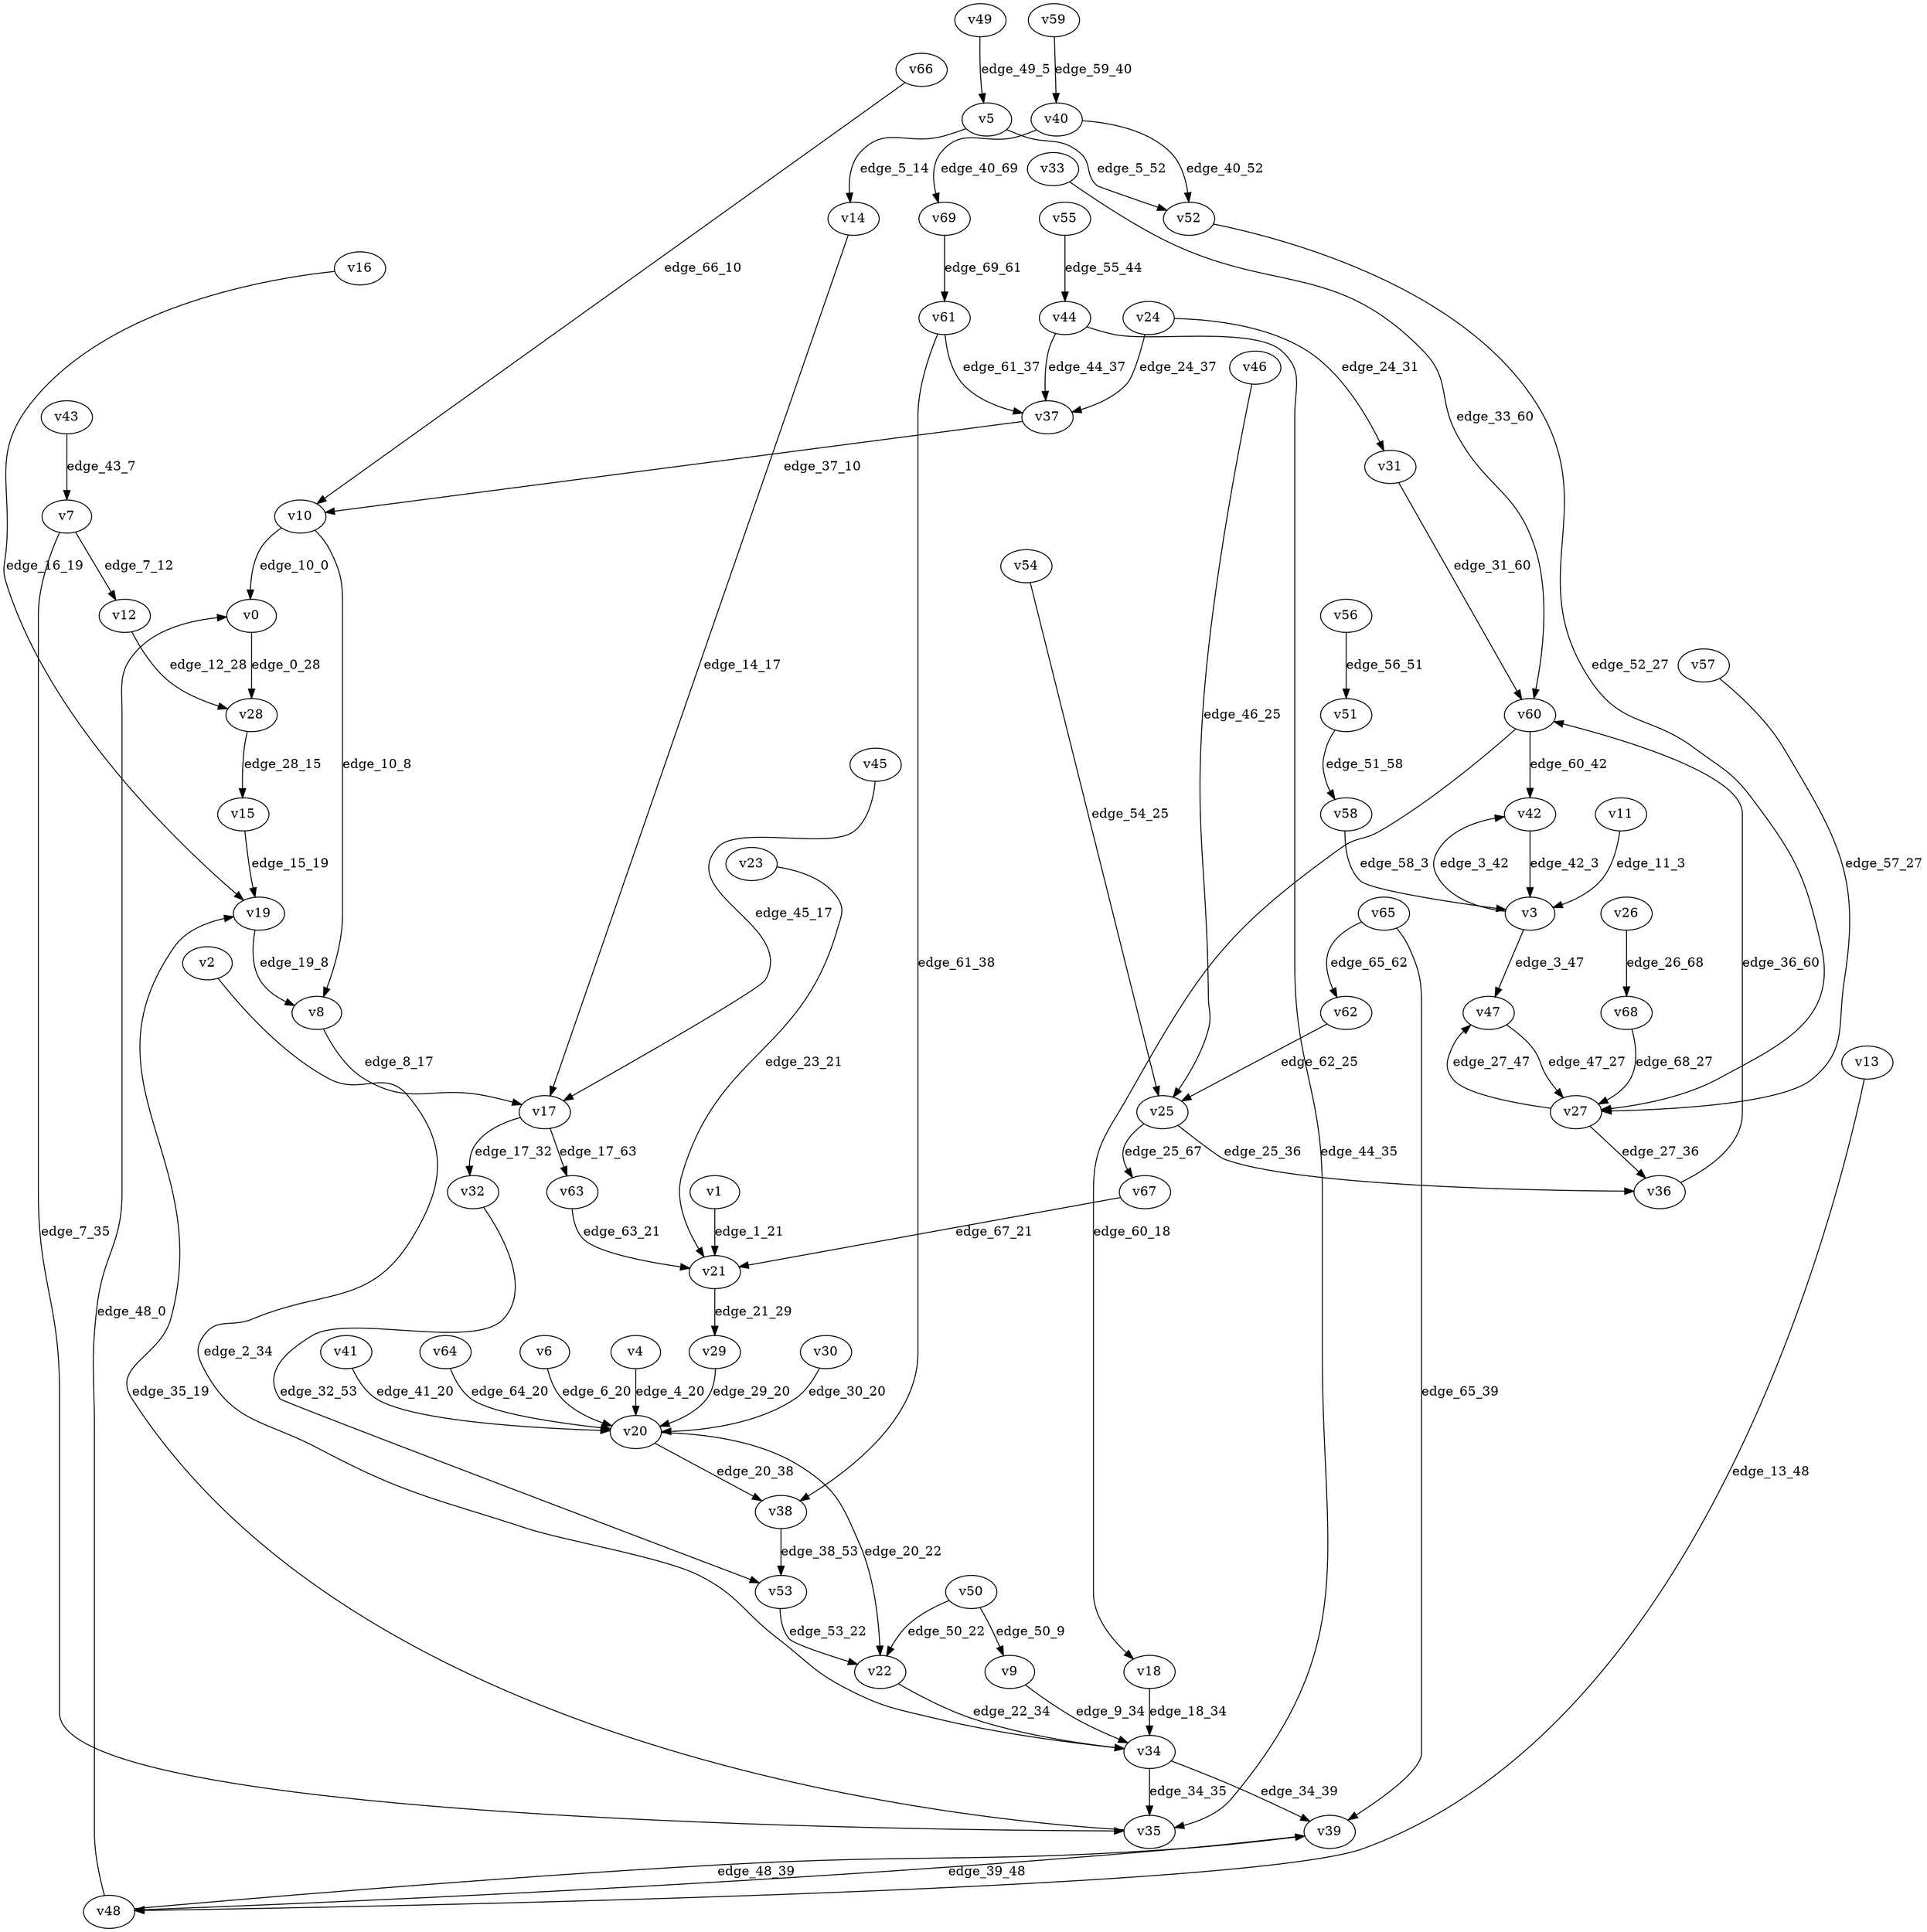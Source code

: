 digraph G {
    // Stochastic discounted game

    v0 [name="v0", player=1];
    v1 [name="v1", player=0];
    v2 [name="v2", player=0];
    v3 [name="v3", player=-1];
    v4 [name="v4", player=0];
    v5 [name="v5", player=-1];
    v6 [name="v6", player=1];
    v7 [name="v7", player=-1];
    v8 [name="v8", player=1];
    v9 [name="v9", player=1];
    v10 [name="v10", player=-1];
    v11 [name="v11", player=1];
    v12 [name="v12", player=1];
    v13 [name="v13", player=0];
    v14 [name="v14", player=0];
    v15 [name="v15", player=1];
    v16 [name="v16", player=1];
    v17 [name="v17", player=-1];
    v18 [name="v18", player=1];
    v19 [name="v19", player=-1];
    v20 [name="v20", player=-1];
    v21 [name="v21", player=-1];
    v22 [name="v22", player=1];
    v23 [name="v23", player=1];
    v24 [name="v24", player=-1];
    v25 [name="v25", player=-1];
    v26 [name="v26", player=-1];
    v27 [name="v27", player=-1];
    v28 [name="v28", player=-1];
    v29 [name="v29", player=0];
    v30 [name="v30", player=1];
    v31 [name="v31", player=0];
    v32 [name="v32", player=1];
    v33 [name="v33", player=0];
    v34 [name="v34", player=-1];
    v35 [name="v35", player=1];
    v36 [name="v36", player=0];
    v37 [name="v37", player=0];
    v38 [name="v38", player=1];
    v39 [name="v39", player=1];
    v40 [name="v40", player=-1];
    v41 [name="v41", player=0];
    v42 [name="v42", player=1];
    v43 [name="v43", player=0];
    v44 [name="v44", player=-1];
    v45 [name="v45", player=1];
    v46 [name="v46", player=0];
    v47 [name="v47", player=0];
    v48 [name="v48", player=-1];
    v49 [name="v49", player=1];
    v50 [name="v50", player=-1];
    v51 [name="v51", player=-1];
    v52 [name="v52", player=0];
    v53 [name="v53", player=-1];
    v54 [name="v54", player=1];
    v55 [name="v55", player=0];
    v56 [name="v56", player=1];
    v57 [name="v57", player=0];
    v58 [name="v58", player=0];
    v59 [name="v59", player=0];
    v60 [name="v60", player=-1];
    v61 [name="v61", player=-1];
    v62 [name="v62", player=0];
    v63 [name="v63", player=0];
    v64 [name="v64", player=1];
    v65 [name="v65", player=-1];
    v66 [name="v66", player=0];
    v67 [name="v67", player=1];
    v68 [name="v68", player=1];
    v69 [name="v69", player=0];

    v0 -> v28 [label="edge_0_28", weight=4.398450, discount=0.292152];
    v1 -> v21 [label="edge_1_21", weight=9.981644, discount=0.611703];
    v2 -> v34 [label="edge_2_34", weight=-2.163612, discount=0.109008];
    v3 -> v47 [label="edge_3_47", probability=0.433803];
    v3 -> v42 [label="edge_3_42", probability=0.566197];
    v4 -> v20 [label="edge_4_20", weight=8.979198, discount=0.790031];
    v5 -> v52 [label="edge_5_52", probability=0.315083];
    v5 -> v14 [label="edge_5_14", probability=0.684917];
    v6 -> v20 [label="edge_6_20", weight=2.909309, discount=0.601075];
    v7 -> v12 [label="edge_7_12", probability=0.541272];
    v7 -> v35 [label="edge_7_35", probability=0.458728];
    v8 -> v17 [label="edge_8_17", weight=-2.636898, discount=0.395957];
    v9 -> v34 [label="edge_9_34", weight=-4.279085, discount=0.325539];
    v10 -> v8 [label="edge_10_8", probability=0.692223];
    v10 -> v0 [label="edge_10_0", probability=0.307777];
    v11 -> v3 [label="edge_11_3", weight=3.742510, discount=0.159564];
    v12 -> v28 [label="edge_12_28", weight=-3.031523, discount=0.709038];
    v13 -> v48 [label="edge_13_48", weight=-1.718703, discount=0.415699];
    v14 -> v17 [label="edge_14_17", weight=-9.286963, discount=0.749216];
    v15 -> v19 [label="edge_15_19", weight=-0.337815, discount=0.621624];
    v16 -> v19 [label="edge_16_19", weight=-3.911307, discount=0.426193];
    v17 -> v63 [label="edge_17_63", probability=0.301860];
    v17 -> v32 [label="edge_17_32", probability=0.698140];
    v18 -> v34 [label="edge_18_34", weight=2.492040, discount=0.279379];
    v19 -> v8 [label="edge_19_8", probability=1.000000];
    v20 -> v38 [label="edge_20_38", probability=0.556139];
    v20 -> v22 [label="edge_20_22", probability=0.443861];
    v21 -> v29 [label="edge_21_29", probability=1.000000];
    v22 -> v34 [label="edge_22_34", weight=-7.502570, discount=0.409969];
    v23 -> v21 [label="edge_23_21", weight=-9.067331, discount=0.675071];
    v24 -> v31 [label="edge_24_31", probability=0.517347];
    v24 -> v37 [label="edge_24_37", probability=0.482653];
    v25 -> v67 [label="edge_25_67", probability=0.422882];
    v25 -> v36 [label="edge_25_36", probability=0.577118];
    v26 -> v68 [label="edge_26_68", probability=1.000000];
    v27 -> v36 [label="edge_27_36", probability=0.456440];
    v27 -> v47 [label="edge_27_47", probability=0.543560];
    v28 -> v15 [label="edge_28_15", probability=1.000000];
    v29 -> v20 [label="edge_29_20", weight=-8.432766, discount=0.359240];
    v30 -> v20 [label="edge_30_20", weight=3.051874, discount=0.316963];
    v31 -> v60 [label="edge_31_60", weight=1.297985, discount=0.309442];
    v32 -> v53 [label="edge_32_53", weight=-6.934362, discount=0.267380];
    v33 -> v60 [label="edge_33_60", weight=-4.972164, discount=0.342964];
    v34 -> v39 [label="edge_34_39", probability=0.640614];
    v34 -> v35 [label="edge_34_35", probability=0.359386];
    v35 -> v19 [label="edge_35_19", weight=-4.304388, discount=0.790907];
    v36 -> v60 [label="edge_36_60", weight=2.385303, discount=0.373975];
    v37 -> v10 [label="edge_37_10", weight=-5.108478, discount=0.737773];
    v38 -> v53 [label="edge_38_53", weight=3.848456, discount=0.523374];
    v39 -> v48 [label="edge_39_48", weight=0.560792, discount=0.853777];
    v40 -> v69 [label="edge_40_69", probability=0.409143];
    v40 -> v52 [label="edge_40_52", probability=0.590857];
    v41 -> v20 [label="edge_41_20", weight=3.550430, discount=0.727998];
    v42 -> v3 [label="edge_42_3", weight=2.147773, discount=0.789494];
    v43 -> v7 [label="edge_43_7", weight=1.375399, discount=0.486735];
    v44 -> v37 [label="edge_44_37", probability=0.609498];
    v44 -> v35 [label="edge_44_35", probability=0.390502];
    v45 -> v17 [label="edge_45_17", weight=-0.542267, discount=0.871476];
    v46 -> v25 [label="edge_46_25", weight=-9.350738, discount=0.500261];
    v47 -> v27 [label="edge_47_27", weight=-8.805060, discount=0.487493];
    v48 -> v39 [label="edge_48_39", probability=0.601000];
    v48 -> v0 [label="edge_48_0", probability=0.399000];
    v49 -> v5 [label="edge_49_5", weight=-3.194372, discount=0.699895];
    v50 -> v9 [label="edge_50_9", probability=0.390706];
    v50 -> v22 [label="edge_50_22", probability=0.609294];
    v51 -> v58 [label="edge_51_58", probability=1.000000];
    v52 -> v27 [label="edge_52_27", weight=-8.921930, discount=0.750626];
    v53 -> v22 [label="edge_53_22", probability=1.000000];
    v54 -> v25 [label="edge_54_25", weight=-3.106818, discount=0.312013];
    v55 -> v44 [label="edge_55_44", weight=2.842791, discount=0.521208];
    v56 -> v51 [label="edge_56_51", weight=1.503572, discount=0.583528];
    v57 -> v27 [label="edge_57_27", weight=-1.000454, discount=0.520245];
    v58 -> v3 [label="edge_58_3", weight=-6.354101, discount=0.161605];
    v59 -> v40 [label="edge_59_40", weight=-3.531948, discount=0.508433];
    v60 -> v42 [label="edge_60_42", probability=0.388928];
    v60 -> v18 [label="edge_60_18", probability=0.611072];
    v61 -> v37 [label="edge_61_37", probability=0.514770];
    v61 -> v38 [label="edge_61_38", probability=0.485230];
    v62 -> v25 [label="edge_62_25", weight=-5.151893, discount=0.665283];
    v63 -> v21 [label="edge_63_21", weight=-1.329672, discount=0.172507];
    v64 -> v20 [label="edge_64_20", weight=2.288183, discount=0.433495];
    v65 -> v39 [label="edge_65_39", probability=0.537330];
    v65 -> v62 [label="edge_65_62", probability=0.462670];
    v66 -> v10 [label="edge_66_10", weight=-1.159082, discount=0.705913];
    v67 -> v21 [label="edge_67_21", weight=-8.958172, discount=0.132279];
    v68 -> v27 [label="edge_68_27", weight=0.602291, discount=0.391576];
    v69 -> v61 [label="edge_69_61", weight=8.843716, discount=0.583830];
}
